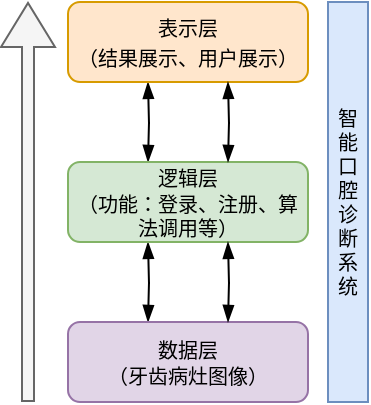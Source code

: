 <mxfile version="24.4.13" type="github" pages="3">
  <diagram name="系统架构" id="LkHW-83_zddhqzEgzAWe">
    <mxGraphModel dx="482" dy="255" grid="1" gridSize="10" guides="1" tooltips="1" connect="1" arrows="1" fold="1" page="1" pageScale="1" pageWidth="3300" pageHeight="4681" math="0" shadow="0">
      <root>
        <mxCell id="0" />
        <mxCell id="1" parent="0" />
        <mxCell id="YGHuRv0u9WsSLWJvh3on-13" style="edgeStyle=orthogonalEdgeStyle;rounded=0;orthogonalLoop=1;jettySize=auto;html=1;entryX=0.5;entryY=1;entryDx=0;entryDy=0;endArrow=blockThin;endFill=1;startArrow=blockThin;startFill=1;" parent="1" edge="1">
          <mxGeometry relative="1" as="geometry">
            <mxPoint x="1480" y="320" as="sourcePoint" />
            <mxPoint x="1480" y="280" as="targetPoint" />
          </mxGeometry>
        </mxCell>
        <mxCell id="YGHuRv0u9WsSLWJvh3on-9" value="&lt;span style=&quot;font-family: 宋体; font-size: 10px;&quot;&gt;数据层&lt;/span&gt;&lt;div style=&quot;font-family: 宋体; font-size: 10px;&quot;&gt;（牙齿病灶图像）&lt;/div&gt;" style="rounded=1;whiteSpace=wrap;html=1;fillColor=#e1d5e7;strokeColor=#9673a6;" parent="1" vertex="1">
          <mxGeometry x="1440" y="320" width="120" height="40" as="geometry" />
        </mxCell>
        <mxCell id="YGHuRv0u9WsSLWJvh3on-20" style="edgeStyle=orthogonalEdgeStyle;rounded=0;orthogonalLoop=1;jettySize=auto;html=1;entryX=0.5;entryY=1;entryDx=0;entryDy=0;startArrow=blockThin;startFill=1;endArrow=blockThin;endFill=1;" parent="1" edge="1">
          <mxGeometry relative="1" as="geometry">
            <mxPoint x="1480" y="240" as="sourcePoint" />
            <mxPoint x="1480" y="200" as="targetPoint" />
          </mxGeometry>
        </mxCell>
        <mxCell id="YGHuRv0u9WsSLWJvh3on-10" value="&lt;span style=&quot;font-family: 宋体; font-size: 10px;&quot;&gt;逻辑层&lt;/span&gt;&lt;div style=&quot;font-family: 宋体; font-size: 10px;&quot;&gt;（功能：登录、注册、算法调用等）&lt;/div&gt;" style="rounded=1;whiteSpace=wrap;html=1;fillColor=#d5e8d4;strokeColor=#82b366;" parent="1" vertex="1">
          <mxGeometry x="1440" y="240" width="120" height="40" as="geometry" />
        </mxCell>
        <mxCell id="YGHuRv0u9WsSLWJvh3on-11" value="&lt;font face=&quot;宋体&quot;&gt;&lt;span style=&quot;font-size: 10px;&quot;&gt;表示层&lt;/span&gt;&lt;/font&gt;&lt;div&gt;&lt;font face=&quot;宋体&quot;&gt;&lt;span style=&quot;font-size: 10px;&quot;&gt;（结果展示、用户展示）&lt;/span&gt;&lt;/font&gt;&lt;/div&gt;" style="rounded=1;whiteSpace=wrap;html=1;fillColor=#ffe6cc;strokeColor=#d79b00;" parent="1" vertex="1">
          <mxGeometry x="1440" y="160" width="120" height="40" as="geometry" />
        </mxCell>
        <mxCell id="YGHuRv0u9WsSLWJvh3on-15" value="" style="shape=flexArrow;endArrow=classic;html=1;rounded=0;fillColor=#f5f5f5;strokeColor=#666666;endSize=7;startSize=6;targetPerimeterSpacing=0;width=6;" parent="1" edge="1">
          <mxGeometry width="50" height="50" relative="1" as="geometry">
            <mxPoint x="1420" y="360" as="sourcePoint" />
            <mxPoint x="1420" y="160" as="targetPoint" />
          </mxGeometry>
        </mxCell>
        <mxCell id="YGHuRv0u9WsSLWJvh3on-21" style="edgeStyle=orthogonalEdgeStyle;rounded=0;orthogonalLoop=1;jettySize=auto;html=1;entryX=0.5;entryY=1;entryDx=0;entryDy=0;startArrow=blockThin;startFill=1;endArrow=blockThin;endFill=1;" parent="1" edge="1">
          <mxGeometry relative="1" as="geometry">
            <mxPoint x="1520" y="240" as="sourcePoint" />
            <mxPoint x="1520" y="200" as="targetPoint" />
          </mxGeometry>
        </mxCell>
        <mxCell id="YGHuRv0u9WsSLWJvh3on-22" style="edgeStyle=orthogonalEdgeStyle;rounded=0;orthogonalLoop=1;jettySize=auto;html=1;entryX=0.5;entryY=1;entryDx=0;entryDy=0;endArrow=blockThin;endFill=1;startArrow=blockThin;startFill=1;" parent="1" edge="1">
          <mxGeometry relative="1" as="geometry">
            <mxPoint x="1520" y="320" as="sourcePoint" />
            <mxPoint x="1520" y="280" as="targetPoint" />
          </mxGeometry>
        </mxCell>
        <mxCell id="YGHuRv0u9WsSLWJvh3on-23" value="智能口腔诊断系统" style="rounded=0;whiteSpace=wrap;html=1;fillColor=#dae8fc;strokeColor=#6c8ebf;fontSize=10;fontFamily=宋体;" parent="1" vertex="1">
          <mxGeometry x="1570" y="160" width="20" height="200" as="geometry" />
        </mxCell>
      </root>
    </mxGraphModel>
  </diagram>
  <diagram id="i9NmXFwkPcuuJlF_lthj" name="功能设计图">
    <mxGraphModel dx="576" dy="305" grid="1" gridSize="10" guides="1" tooltips="1" connect="1" arrows="1" fold="1" page="1" pageScale="1" pageWidth="3300" pageHeight="4681" math="0" shadow="0">
      <root>
        <mxCell id="0" />
        <mxCell id="1" parent="0" />
        <mxCell id="tpQNAjY15MoXPKfH8kAv-8" style="edgeStyle=orthogonalEdgeStyle;rounded=0;orthogonalLoop=1;jettySize=auto;html=1;endArrow=none;endFill=0;fontSize=8;" parent="1" source="52KiW7nBEGcCmnsNeTSc-1" target="tpQNAjY15MoXPKfH8kAv-1" edge="1">
          <mxGeometry relative="1" as="geometry">
            <Array as="points">
              <mxPoint x="860" y="350" />
              <mxPoint x="720" y="350" />
            </Array>
          </mxGeometry>
        </mxCell>
        <mxCell id="tpQNAjY15MoXPKfH8kAv-9" style="edgeStyle=orthogonalEdgeStyle;rounded=0;orthogonalLoop=1;jettySize=auto;html=1;entryX=0.5;entryY=0;entryDx=0;entryDy=0;endArrow=none;endFill=0;fontSize=8;" parent="1" source="52KiW7nBEGcCmnsNeTSc-1" target="tpQNAjY15MoXPKfH8kAv-2" edge="1">
          <mxGeometry relative="1" as="geometry">
            <Array as="points">
              <mxPoint x="860" y="350" />
              <mxPoint x="810" y="350" />
            </Array>
          </mxGeometry>
        </mxCell>
        <mxCell id="tpQNAjY15MoXPKfH8kAv-10" style="edgeStyle=orthogonalEdgeStyle;rounded=0;orthogonalLoop=1;jettySize=auto;html=1;entryX=0.5;entryY=0;entryDx=0;entryDy=0;endArrow=none;endFill=0;fontSize=8;" parent="1" source="52KiW7nBEGcCmnsNeTSc-1" target="tpQNAjY15MoXPKfH8kAv-3" edge="1">
          <mxGeometry relative="1" as="geometry">
            <Array as="points">
              <mxPoint x="860" y="350" />
              <mxPoint x="900" y="350" />
            </Array>
          </mxGeometry>
        </mxCell>
        <mxCell id="tpQNAjY15MoXPKfH8kAv-11" style="edgeStyle=orthogonalEdgeStyle;rounded=0;orthogonalLoop=1;jettySize=auto;html=1;entryX=0.5;entryY=0;entryDx=0;entryDy=0;endArrow=none;endFill=0;fontSize=8;" parent="1" source="52KiW7nBEGcCmnsNeTSc-1" target="tpQNAjY15MoXPKfH8kAv-4" edge="1">
          <mxGeometry relative="1" as="geometry">
            <Array as="points">
              <mxPoint x="860" y="350" />
              <mxPoint x="990" y="350" />
            </Array>
          </mxGeometry>
        </mxCell>
        <mxCell id="52KiW7nBEGcCmnsNeTSc-1" value="口腔智能诊断系统" style="rounded=1;whiteSpace=wrap;html=1;fontFamily=宋体;fontSize=8;align=center;" parent="1" vertex="1">
          <mxGeometry x="800" y="320" width="120" height="20" as="geometry" />
        </mxCell>
        <mxCell id="MkGm8vVT1DqQg0-eW2ea-3" style="edgeStyle=orthogonalEdgeStyle;rounded=0;orthogonalLoop=1;jettySize=auto;html=1;entryX=0.5;entryY=0;entryDx=0;entryDy=0;endArrow=none;endFill=0;endSize=4;fontSize=8;" edge="1" parent="1" source="tpQNAjY15MoXPKfH8kAv-1" target="MkGm8vVT1DqQg0-eW2ea-2">
          <mxGeometry relative="1" as="geometry" />
        </mxCell>
        <mxCell id="tpQNAjY15MoXPKfH8kAv-1" value="数据管理模块" style="rounded=1;whiteSpace=wrap;html=1;fontFamily=宋体;fontSize=8;" parent="1" vertex="1">
          <mxGeometry x="680" y="370" width="80" height="20" as="geometry" />
        </mxCell>
        <mxCell id="tpQNAjY15MoXPKfH8kAv-2" value="系统管理模块" style="rounded=1;whiteSpace=wrap;html=1;fontFamily=宋体;fontSize=8;" parent="1" vertex="1">
          <mxGeometry x="770" y="370" width="80" height="20" as="geometry" />
        </mxCell>
        <mxCell id="MkGm8vVT1DqQg0-eW2ea-5" style="edgeStyle=orthogonalEdgeStyle;rounded=0;orthogonalLoop=1;jettySize=auto;html=1;entryX=0.5;entryY=0;entryDx=0;entryDy=0;endArrow=none;endFill=0;fontSize=8;" edge="1" parent="1" source="tpQNAjY15MoXPKfH8kAv-3" target="MkGm8vVT1DqQg0-eW2ea-4">
          <mxGeometry relative="1" as="geometry" />
        </mxCell>
        <mxCell id="tpQNAjY15MoXPKfH8kAv-3" value="算法管理模块" style="rounded=1;whiteSpace=wrap;html=1;fontFamily=宋体;fontSize=8;" parent="1" vertex="1">
          <mxGeometry x="860" y="370" width="80" height="20" as="geometry" />
        </mxCell>
        <mxCell id="tpQNAjY15MoXPKfH8kAv-4" value="病灶分割模块" style="rounded=1;whiteSpace=wrap;html=1;fontFamily=宋体;fontSize=8;" parent="1" vertex="1">
          <mxGeometry x="950" y="370" width="80" height="20" as="geometry" />
        </mxCell>
        <mxCell id="tpQNAjY15MoXPKfH8kAv-33" style="edgeStyle=orthogonalEdgeStyle;rounded=0;orthogonalLoop=1;jettySize=auto;html=1;entryX=0.5;entryY=1;entryDx=0;entryDy=0;endArrow=none;endFill=0;fontSize=8;" parent="1" source="tpQNAjY15MoXPKfH8kAv-12" target="tpQNAjY15MoXPKfH8kAv-1" edge="1">
          <mxGeometry relative="1" as="geometry">
            <Array as="points">
              <mxPoint x="690" y="400" />
              <mxPoint x="720" y="400" />
            </Array>
          </mxGeometry>
        </mxCell>
        <mxCell id="tpQNAjY15MoXPKfH8kAv-12" value="数&lt;div style=&quot;font-size: 8px;&quot;&gt;据&lt;/div&gt;&lt;div style=&quot;font-size: 8px;&quot;&gt;上&lt;/div&gt;&lt;div style=&quot;font-size: 8px;&quot;&gt;传&lt;/div&gt;" style="rounded=0;whiteSpace=wrap;html=1;fontFamily=宋体;fontSize=8;" parent="1" vertex="1">
          <mxGeometry x="680" y="410" width="20" height="50" as="geometry" />
        </mxCell>
        <mxCell id="tpQNAjY15MoXPKfH8kAv-40" style="edgeStyle=orthogonalEdgeStyle;rounded=0;orthogonalLoop=1;jettySize=auto;html=1;entryX=0.5;entryY=1;entryDx=0;entryDy=0;endArrow=none;endFill=0;fontSize=8;" parent="1" source="tpQNAjY15MoXPKfH8kAv-13" target="tpQNAjY15MoXPKfH8kAv-1" edge="1">
          <mxGeometry relative="1" as="geometry">
            <Array as="points">
              <mxPoint x="750" y="400" />
              <mxPoint x="720" y="400" />
            </Array>
          </mxGeometry>
        </mxCell>
        <mxCell id="tpQNAjY15MoXPKfH8kAv-13" value="数&lt;div style=&quot;font-size: 8px;&quot;&gt;据&lt;/div&gt;&lt;div style=&quot;font-size: 8px;&quot;&gt;删&lt;/div&gt;&lt;div style=&quot;font-size: 8px;&quot;&gt;除&lt;/div&gt;" style="rounded=0;whiteSpace=wrap;html=1;fontFamily=宋体;fontSize=8;" parent="1" vertex="1">
          <mxGeometry x="740" y="410" width="20" height="50" as="geometry" />
        </mxCell>
        <mxCell id="tpQNAjY15MoXPKfH8kAv-14" value="用&lt;div style=&quot;font-size: 8px;&quot;&gt;户&lt;/div&gt;&lt;div style=&quot;font-size: 8px;&quot;&gt;注&lt;/div&gt;&lt;div style=&quot;font-size: 8px;&quot;&gt;册&lt;/div&gt;" style="rounded=0;whiteSpace=wrap;html=1;fontFamily=宋体;fontSize=8;" parent="1" vertex="1">
          <mxGeometry x="770" y="410" width="20" height="50" as="geometry" />
        </mxCell>
        <mxCell id="tpQNAjY15MoXPKfH8kAv-35" style="edgeStyle=orthogonalEdgeStyle;rounded=0;orthogonalLoop=1;jettySize=auto;html=1;entryX=0.5;entryY=1;entryDx=0;entryDy=0;endArrow=none;endFill=0;fontSize=8;" parent="1" source="tpQNAjY15MoXPKfH8kAv-15" target="tpQNAjY15MoXPKfH8kAv-2" edge="1">
          <mxGeometry relative="1" as="geometry" />
        </mxCell>
        <mxCell id="tpQNAjY15MoXPKfH8kAv-15" value="用&lt;div style=&quot;font-size: 8px;&quot;&gt;户&lt;/div&gt;&lt;div style=&quot;font-size: 8px;&quot;&gt;登&lt;/div&gt;&lt;div style=&quot;font-size: 8px;&quot;&gt;录&lt;/div&gt;" style="rounded=0;whiteSpace=wrap;html=1;fontFamily=宋体;fontSize=8;" parent="1" vertex="1">
          <mxGeometry x="800" y="410" width="20" height="50" as="geometry" />
        </mxCell>
        <mxCell id="tpQNAjY15MoXPKfH8kAv-16" value="个&lt;div&gt;人&lt;/div&gt;&lt;div&gt;中&lt;/div&gt;&lt;div&gt;心&lt;/div&gt;" style="rounded=0;whiteSpace=wrap;html=1;fontFamily=宋体;fontSize=8;" parent="1" vertex="1">
          <mxGeometry x="830" y="410" width="20" height="50" as="geometry" />
        </mxCell>
        <mxCell id="tpQNAjY15MoXPKfH8kAv-42" style="edgeStyle=orthogonalEdgeStyle;rounded=0;orthogonalLoop=1;jettySize=auto;html=1;entryX=0.5;entryY=1;entryDx=0;entryDy=0;endArrow=none;endFill=0;fontSize=8;" parent="1" source="tpQNAjY15MoXPKfH8kAv-18" target="tpQNAjY15MoXPKfH8kAv-3" edge="1">
          <mxGeometry relative="1" as="geometry">
            <Array as="points">
              <mxPoint x="870" y="400" />
              <mxPoint x="900" y="400" />
            </Array>
          </mxGeometry>
        </mxCell>
        <mxCell id="tpQNAjY15MoXPKfH8kAv-18" value="算&lt;div&gt;法&lt;/div&gt;&lt;div&gt;上&lt;/div&gt;&lt;div&gt;传&lt;/div&gt;" style="rounded=0;whiteSpace=wrap;html=1;fontFamily=宋体;fontSize=8;" parent="1" vertex="1">
          <mxGeometry x="860" y="410" width="20" height="50" as="geometry" />
        </mxCell>
        <mxCell id="tpQNAjY15MoXPKfH8kAv-43" style="edgeStyle=orthogonalEdgeStyle;rounded=0;orthogonalLoop=1;jettySize=auto;html=1;entryX=0.5;entryY=1;entryDx=0;entryDy=0;endArrow=none;endFill=0;fontSize=8;" parent="1" source="tpQNAjY15MoXPKfH8kAv-19" target="tpQNAjY15MoXPKfH8kAv-3" edge="1">
          <mxGeometry relative="1" as="geometry">
            <Array as="points">
              <mxPoint x="930" y="400" />
              <mxPoint x="900" y="400" />
            </Array>
          </mxGeometry>
        </mxCell>
        <mxCell id="tpQNAjY15MoXPKfH8kAv-19" value="算&lt;div&gt;法&lt;/div&gt;&lt;div&gt;删&lt;/div&gt;&lt;div&gt;除&lt;/div&gt;" style="rounded=0;whiteSpace=wrap;html=1;fontFamily=宋体;fontSize=8;" parent="1" vertex="1">
          <mxGeometry x="920" y="410" width="20" height="50" as="geometry" />
        </mxCell>
        <mxCell id="tpQNAjY15MoXPKfH8kAv-44" style="edgeStyle=orthogonalEdgeStyle;rounded=0;orthogonalLoop=1;jettySize=auto;html=1;entryX=0.5;entryY=1;entryDx=0;entryDy=0;endArrow=none;endFill=0;fontSize=8;" parent="1" source="tpQNAjY15MoXPKfH8kAv-21" target="tpQNAjY15MoXPKfH8kAv-4" edge="1">
          <mxGeometry relative="1" as="geometry">
            <Array as="points">
              <mxPoint x="960" y="400" />
              <mxPoint x="990" y="400" />
            </Array>
          </mxGeometry>
        </mxCell>
        <mxCell id="tpQNAjY15MoXPKfH8kAv-21" value="数&lt;div&gt;据&lt;/div&gt;&lt;div&gt;选&lt;/div&gt;&lt;div&gt;择&lt;/div&gt;" style="rounded=0;whiteSpace=wrap;html=1;fontFamily=宋体;fontSize=8;" parent="1" vertex="1">
          <mxGeometry x="950" y="410" width="20" height="50" as="geometry" />
        </mxCell>
        <mxCell id="tpQNAjY15MoXPKfH8kAv-45" style="edgeStyle=orthogonalEdgeStyle;rounded=0;orthogonalLoop=1;jettySize=auto;html=1;entryX=0.5;entryY=1;entryDx=0;entryDy=0;endArrow=none;endFill=0;fontSize=8;" parent="1" source="tpQNAjY15MoXPKfH8kAv-22" target="tpQNAjY15MoXPKfH8kAv-4" edge="1">
          <mxGeometry relative="1" as="geometry">
            <Array as="points">
              <mxPoint x="1020" y="400" />
              <mxPoint x="990" y="400" />
            </Array>
          </mxGeometry>
        </mxCell>
        <mxCell id="tpQNAjY15MoXPKfH8kAv-22" value="结&lt;div&gt;果&lt;/div&gt;&lt;div&gt;展&lt;/div&gt;&lt;div&gt;示&lt;/div&gt;" style="rounded=0;whiteSpace=wrap;html=1;fontFamily=宋体;fontSize=8;" parent="1" vertex="1">
          <mxGeometry x="1010" y="410" width="20" height="50" as="geometry" />
        </mxCell>
        <mxCell id="tpQNAjY15MoXPKfH8kAv-39" style="edgeStyle=orthogonalEdgeStyle;rounded=0;orthogonalLoop=1;jettySize=auto;html=1;entryX=0.5;entryY=1;entryDx=0;entryDy=0;endArrow=none;endFill=0;fontSize=8;" parent="1" source="tpQNAjY15MoXPKfH8kAv-23" target="tpQNAjY15MoXPKfH8kAv-4" edge="1">
          <mxGeometry relative="1" as="geometry">
            <Array as="points">
              <mxPoint x="990" y="400" />
              <mxPoint x="990" y="400" />
            </Array>
          </mxGeometry>
        </mxCell>
        <mxCell id="tpQNAjY15MoXPKfH8kAv-23" value="算&lt;div&gt;法&lt;/div&gt;&lt;div&gt;选&lt;/div&gt;&lt;div&gt;择&lt;/div&gt;" style="rounded=0;whiteSpace=wrap;html=1;fontFamily=宋体;fontSize=8;" parent="1" vertex="1">
          <mxGeometry x="980" y="410" width="20" height="50" as="geometry" />
        </mxCell>
        <mxCell id="tpQNAjY15MoXPKfH8kAv-34" style="edgeStyle=orthogonalEdgeStyle;rounded=0;orthogonalLoop=1;jettySize=auto;html=1;entryX=0.5;entryY=1;entryDx=0;entryDy=0;endArrow=none;endFill=0;fontSize=8;" parent="1" edge="1">
          <mxGeometry relative="1" as="geometry">
            <mxPoint x="784.99" y="410" as="sourcePoint" />
            <mxPoint x="809.99" y="390" as="targetPoint" />
            <Array as="points">
              <mxPoint x="780" y="410" />
              <mxPoint x="780" y="400" />
              <mxPoint x="810" y="400" />
            </Array>
          </mxGeometry>
        </mxCell>
        <mxCell id="tpQNAjY15MoXPKfH8kAv-41" style="edgeStyle=orthogonalEdgeStyle;rounded=0;orthogonalLoop=1;jettySize=auto;html=1;entryX=0.512;entryY=1.002;entryDx=0;entryDy=0;entryPerimeter=0;endArrow=none;endFill=0;fontSize=8;" parent="1" source="tpQNAjY15MoXPKfH8kAv-16" target="tpQNAjY15MoXPKfH8kAv-2" edge="1">
          <mxGeometry relative="1" as="geometry">
            <Array as="points">
              <mxPoint x="840" y="400" />
              <mxPoint x="810" y="400" />
              <mxPoint x="810" y="390" />
            </Array>
          </mxGeometry>
        </mxCell>
        <mxCell id="MkGm8vVT1DqQg0-eW2ea-2" value="数&lt;div&gt;据&lt;/div&gt;&lt;div&gt;统&lt;/div&gt;&lt;div&gt;计&lt;/div&gt;" style="rounded=0;whiteSpace=wrap;html=1;fontFamily=宋体;fontSize=8;" vertex="1" parent="1">
          <mxGeometry x="710" y="410" width="20" height="50" as="geometry" />
        </mxCell>
        <mxCell id="MkGm8vVT1DqQg0-eW2ea-4" value="算&lt;div&gt;法&lt;/div&gt;&lt;div&gt;设&lt;/div&gt;&lt;div&gt;置&lt;/div&gt;" style="rounded=0;whiteSpace=wrap;html=1;fontFamily=宋体;fontSize=8;" vertex="1" parent="1">
          <mxGeometry x="890" y="410" width="20" height="50" as="geometry" />
        </mxCell>
      </root>
    </mxGraphModel>
  </diagram>
  <diagram id="YIF18xCXREtSUEXABAGM" name="流程图1">
    <mxGraphModel dx="830" dy="439" grid="1" gridSize="10" guides="1" tooltips="1" connect="1" arrows="1" fold="1" page="1" pageScale="1" pageWidth="3300" pageHeight="4681" math="0" shadow="0">
      <root>
        <mxCell id="0" />
        <mxCell id="1" parent="0" />
        <mxCell id="BI3yGCkP-vkkFhbPsTGd-1" value="开始" style="strokeWidth=2;html=1;shape=mxgraph.flowchart.terminator;whiteSpace=wrap;fontSize=10;fontFamily=宋体;" vertex="1" parent="1">
          <mxGeometry x="440" y="360" width="80" height="40" as="geometry" />
        </mxCell>
        <mxCell id="BI3yGCkP-vkkFhbPsTGd-13" value="" style="edgeStyle=orthogonalEdgeStyle;rounded=0;orthogonalLoop=1;jettySize=auto;html=1;endArrow=blockThin;endFill=1;" edge="1" parent="1" source="BI3yGCkP-vkkFhbPsTGd-2">
          <mxGeometry relative="1" as="geometry">
            <mxPoint x="480" y="560" as="targetPoint" />
          </mxGeometry>
        </mxCell>
        <mxCell id="BI3yGCkP-vkkFhbPsTGd-2" value="病灶数据分割" style="rounded=1;whiteSpace=wrap;html=1;absoluteArcSize=1;arcSize=14;strokeWidth=2;fontSize=10;fontFamily=宋体;" vertex="1" parent="1">
          <mxGeometry x="440" y="500" width="80" height="40" as="geometry" />
        </mxCell>
        <mxCell id="BI3yGCkP-vkkFhbPsTGd-7" style="edgeStyle=orthogonalEdgeStyle;rounded=0;orthogonalLoop=1;jettySize=auto;html=1;entryX=0;entryY=0.5;entryDx=0;entryDy=0;fontSize=8;endArrow=blockThin;endFill=1;" edge="1" parent="1" source="BI3yGCkP-vkkFhbPsTGd-3" target="BI3yGCkP-vkkFhbPsTGd-2">
          <mxGeometry relative="1" as="geometry" />
        </mxCell>
        <mxCell id="BI3yGCkP-vkkFhbPsTGd-9" value="是" style="edgeLabel;html=1;align=center;verticalAlign=middle;resizable=0;points=[];fontSize=10;fontFamily=宋体;" vertex="1" connectable="0" parent="BI3yGCkP-vkkFhbPsTGd-7">
          <mxGeometry x="-0.367" y="-2" relative="1" as="geometry">
            <mxPoint as="offset" />
          </mxGeometry>
        </mxCell>
        <mxCell id="BI3yGCkP-vkkFhbPsTGd-3" value="算法选择" style="strokeWidth=2;html=1;shape=mxgraph.flowchart.decision;whiteSpace=wrap;fontSize=10;fontFamily=宋体;" vertex="1" parent="1">
          <mxGeometry x="380" y="440" width="80" height="40" as="geometry" />
        </mxCell>
        <mxCell id="BI3yGCkP-vkkFhbPsTGd-4" style="edgeStyle=orthogonalEdgeStyle;rounded=0;orthogonalLoop=1;jettySize=auto;html=1;entryX=0.5;entryY=0;entryDx=0;entryDy=0;entryPerimeter=0;endArrow=blockThin;endFill=1;" edge="1" parent="1" source="BI3yGCkP-vkkFhbPsTGd-1" target="BI3yGCkP-vkkFhbPsTGd-3">
          <mxGeometry relative="1" as="geometry" />
        </mxCell>
        <mxCell id="BI3yGCkP-vkkFhbPsTGd-8" style="edgeStyle=orthogonalEdgeStyle;rounded=0;orthogonalLoop=1;jettySize=auto;html=1;entryX=1;entryY=0.5;entryDx=0;entryDy=0;endArrow=blockThin;endFill=1;" edge="1" parent="1" source="BI3yGCkP-vkkFhbPsTGd-5" target="BI3yGCkP-vkkFhbPsTGd-2">
          <mxGeometry relative="1" as="geometry" />
        </mxCell>
        <mxCell id="BI3yGCkP-vkkFhbPsTGd-10" value="是" style="edgeLabel;html=1;align=center;verticalAlign=middle;resizable=0;points=[];fontSize=10;fontFamily=宋体;" vertex="1" connectable="0" parent="BI3yGCkP-vkkFhbPsTGd-8">
          <mxGeometry x="-0.407" y="2" relative="1" as="geometry">
            <mxPoint as="offset" />
          </mxGeometry>
        </mxCell>
        <mxCell id="BI3yGCkP-vkkFhbPsTGd-5" value="数据选择" style="strokeWidth=2;html=1;shape=mxgraph.flowchart.decision;whiteSpace=wrap;fontSize=10;fontFamily=宋体;" vertex="1" parent="1">
          <mxGeometry x="500" y="440" width="80" height="40" as="geometry" />
        </mxCell>
        <mxCell id="BI3yGCkP-vkkFhbPsTGd-6" style="edgeStyle=orthogonalEdgeStyle;rounded=0;orthogonalLoop=1;jettySize=auto;html=1;entryX=0.5;entryY=0;entryDx=0;entryDy=0;entryPerimeter=0;endArrow=blockThin;endFill=1;" edge="1" parent="1" source="BI3yGCkP-vkkFhbPsTGd-1" target="BI3yGCkP-vkkFhbPsTGd-5">
          <mxGeometry relative="1" as="geometry" />
        </mxCell>
        <mxCell id="BI3yGCkP-vkkFhbPsTGd-15" value="结束" style="strokeWidth=2;html=1;shape=mxgraph.flowchart.terminator;whiteSpace=wrap;fontSize=10;fontFamily=宋体;" vertex="1" parent="1">
          <mxGeometry x="440" y="700" width="80" height="40" as="geometry" />
        </mxCell>
        <mxCell id="BI3yGCkP-vkkFhbPsTGd-31" style="edgeStyle=orthogonalEdgeStyle;rounded=0;orthogonalLoop=1;jettySize=auto;html=1;endArrow=blockThin;endFill=1;" edge="1" parent="1" source="BI3yGCkP-vkkFhbPsTGd-20">
          <mxGeometry relative="1" as="geometry">
            <mxPoint x="440" y="720" as="targetPoint" />
            <Array as="points">
              <mxPoint x="400" y="580" />
              <mxPoint x="400" y="720" />
            </Array>
          </mxGeometry>
        </mxCell>
        <mxCell id="BI3yGCkP-vkkFhbPsTGd-32" value="否" style="edgeLabel;html=1;align=center;verticalAlign=middle;resizable=0;points=[];fontFamily=宋体;fontSize=10;" vertex="1" connectable="0" parent="BI3yGCkP-vkkFhbPsTGd-31">
          <mxGeometry x="-0.184" relative="1" as="geometry">
            <mxPoint as="offset" />
          </mxGeometry>
        </mxCell>
        <mxCell id="BI3yGCkP-vkkFhbPsTGd-20" value="是否出现病灶" style="strokeWidth=2;html=1;shape=mxgraph.flowchart.decision;whiteSpace=wrap;fontSize=10;fontFamily=宋体;" vertex="1" parent="1">
          <mxGeometry x="440" y="560" width="80" height="40" as="geometry" />
        </mxCell>
        <mxCell id="BI3yGCkP-vkkFhbPsTGd-22" value="显示病灶分割结果" style="rounded=1;whiteSpace=wrap;html=1;absoluteArcSize=1;arcSize=14;strokeWidth=2;fontSize=10;fontFamily=宋体;" vertex="1" parent="1">
          <mxGeometry x="440" y="640" width="80" height="40" as="geometry" />
        </mxCell>
        <mxCell id="BI3yGCkP-vkkFhbPsTGd-24" style="edgeStyle=orthogonalEdgeStyle;rounded=0;orthogonalLoop=1;jettySize=auto;html=1;entryX=0;entryY=0.5;entryDx=0;entryDy=0;fontSize=8;endArrow=blockThin;endFill=1;" edge="1" parent="1">
          <mxGeometry relative="1" as="geometry">
            <mxPoint x="480" y="600" as="sourcePoint" />
            <mxPoint x="480" y="640" as="targetPoint" />
          </mxGeometry>
        </mxCell>
        <mxCell id="BI3yGCkP-vkkFhbPsTGd-25" value="是" style="edgeLabel;html=1;align=center;verticalAlign=middle;resizable=0;points=[];fontSize=10;fontFamily=宋体;" vertex="1" connectable="0" parent="BI3yGCkP-vkkFhbPsTGd-24">
          <mxGeometry x="-0.367" y="-2" relative="1" as="geometry">
            <mxPoint as="offset" />
          </mxGeometry>
        </mxCell>
        <mxCell id="BI3yGCkP-vkkFhbPsTGd-26" value="" style="edgeStyle=orthogonalEdgeStyle;rounded=0;orthogonalLoop=1;jettySize=auto;html=1;endArrow=blockThin;endFill=1;" edge="1" parent="1">
          <mxGeometry relative="1" as="geometry">
            <mxPoint x="479.8" y="680" as="sourcePoint" />
            <mxPoint x="479.8" y="700" as="targetPoint" />
          </mxGeometry>
        </mxCell>
        <mxCell id="BI3yGCkP-vkkFhbPsTGd-27" style="edgeStyle=orthogonalEdgeStyle;rounded=0;orthogonalLoop=1;jettySize=auto;html=1;entryX=0;entryY=0.5;entryDx=0;entryDy=0;entryPerimeter=0;endArrow=blockThin;endFill=1;" edge="1" parent="1" source="BI3yGCkP-vkkFhbPsTGd-3" target="BI3yGCkP-vkkFhbPsTGd-15">
          <mxGeometry relative="1" as="geometry">
            <Array as="points">
              <mxPoint x="360" y="460" />
              <mxPoint x="360" y="720" />
            </Array>
          </mxGeometry>
        </mxCell>
        <mxCell id="BI3yGCkP-vkkFhbPsTGd-28" value="否" style="edgeLabel;html=1;align=center;verticalAlign=middle;resizable=0;points=[];fontFamily=宋体;fontSize=10;" vertex="1" connectable="0" parent="BI3yGCkP-vkkFhbPsTGd-27">
          <mxGeometry x="-0.263" y="-1" relative="1" as="geometry">
            <mxPoint as="offset" />
          </mxGeometry>
        </mxCell>
        <mxCell id="BI3yGCkP-vkkFhbPsTGd-29" style="edgeStyle=orthogonalEdgeStyle;rounded=0;orthogonalLoop=1;jettySize=auto;html=1;entryX=1;entryY=0.5;entryDx=0;entryDy=0;entryPerimeter=0;endArrow=blockThin;endFill=1;" edge="1" parent="1" source="BI3yGCkP-vkkFhbPsTGd-5" target="BI3yGCkP-vkkFhbPsTGd-15">
          <mxGeometry relative="1" as="geometry">
            <Array as="points">
              <mxPoint x="600" y="460" />
              <mxPoint x="600" y="720" />
            </Array>
          </mxGeometry>
        </mxCell>
        <mxCell id="BI3yGCkP-vkkFhbPsTGd-33" value="否" style="edgeLabel;html=1;align=center;verticalAlign=middle;resizable=0;points=[];fontFamily=宋体;fontSize=10;" vertex="1" connectable="0" parent="BI3yGCkP-vkkFhbPsTGd-29">
          <mxGeometry x="-0.212" relative="1" as="geometry">
            <mxPoint as="offset" />
          </mxGeometry>
        </mxCell>
      </root>
    </mxGraphModel>
  </diagram>
</mxfile>
